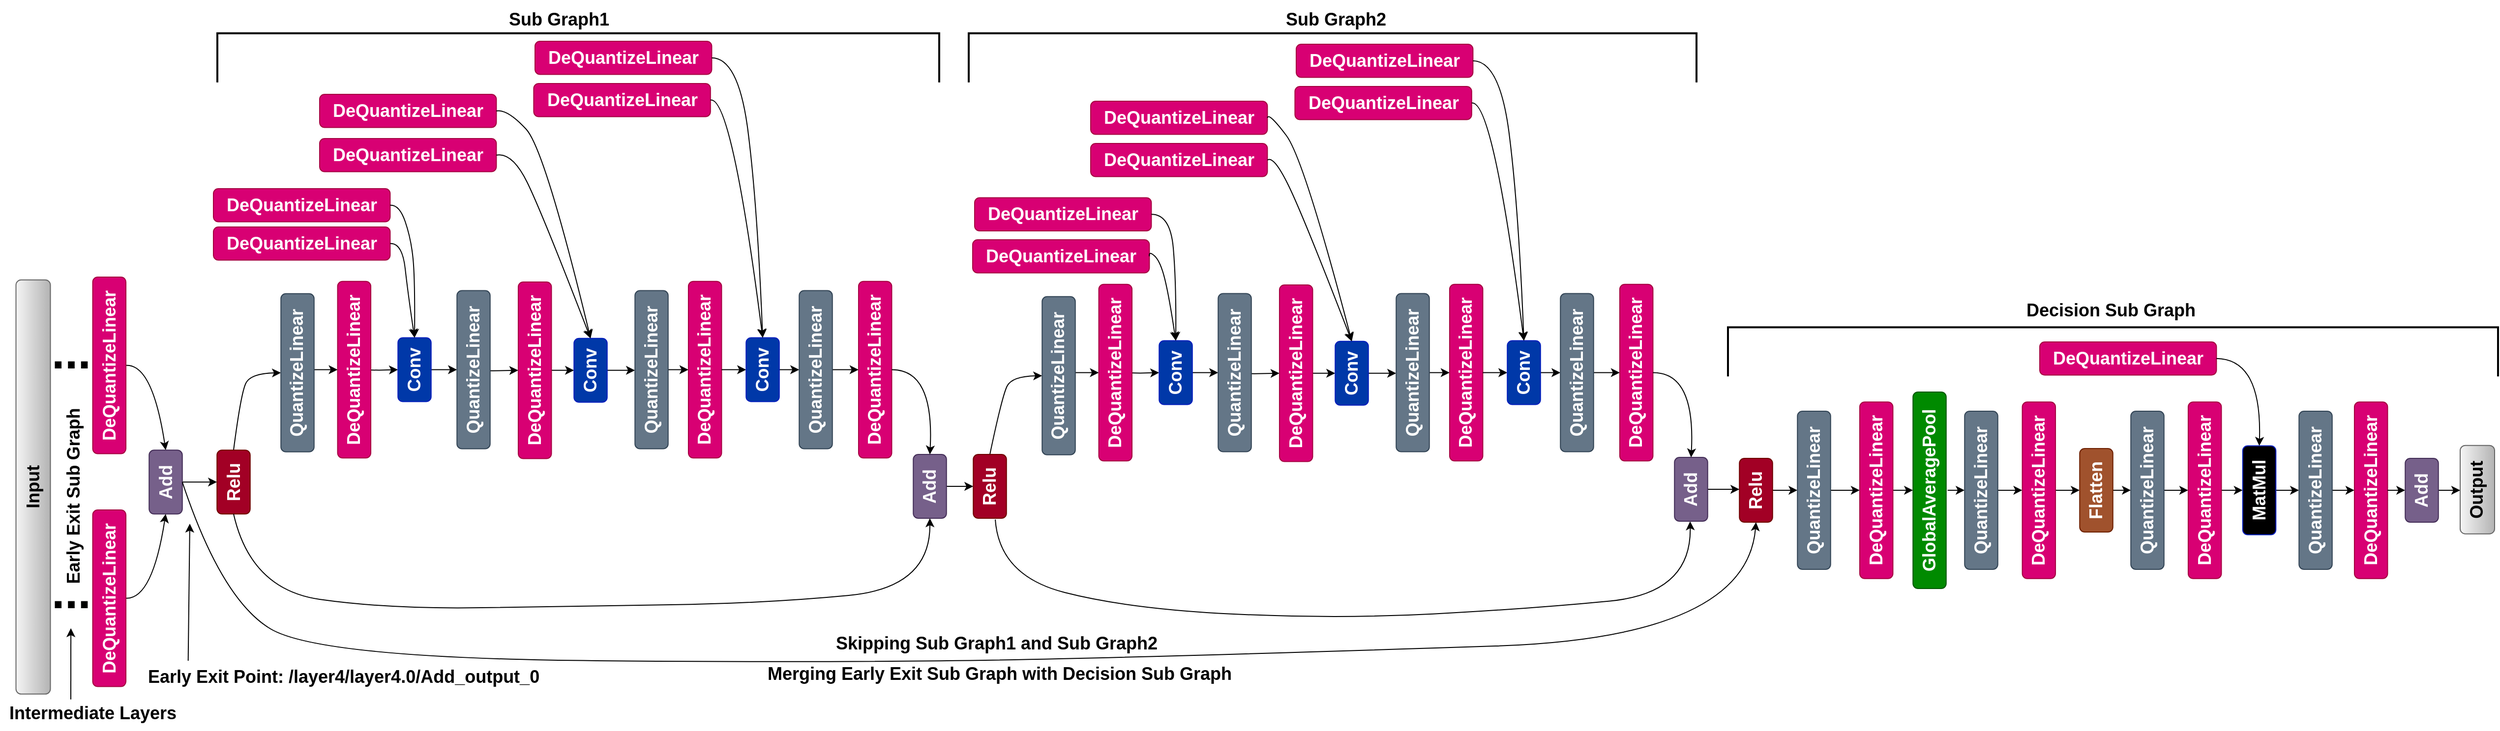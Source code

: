 <mxfile version="21.6.1" type="device">
  <diagram name="Page-1" id="0cxLK6B1qZ-80W-4j8hx">
    <mxGraphModel dx="2099" dy="1393" grid="0" gridSize="10" guides="1" tooltips="1" connect="1" arrows="1" fold="1" page="0" pageScale="1" pageWidth="850" pageHeight="1100" math="0" shadow="0">
      <root>
        <mxCell id="0" />
        <mxCell id="1" parent="0" />
        <mxCell id="Iu25lgEWChFgaFbriD92-5" value="" style="curved=1;endArrow=classic;html=1;rounded=0;fontSize=14;fontStyle=1;exitX=1;exitY=0.5;exitDx=0;exitDy=0;entryX=0.5;entryY=0;entryDx=0;entryDy=0;" parent="1" source="WK32DhDvXuLAIViGbRyr-48" target="HEd6Ybi1qfZsTUwNIPrC-7" edge="1">
          <mxGeometry width="50" height="50" relative="1" as="geometry">
            <mxPoint x="255" y="230" as="sourcePoint" />
            <mxPoint x="292.5" y="186.26" as="targetPoint" />
            <Array as="points">
              <mxPoint x="260" y="210" />
              <mxPoint x="270" y="190" />
            </Array>
          </mxGeometry>
        </mxCell>
        <mxCell id="Iu25lgEWChFgaFbriD92-103" value="&lt;font style=&quot;font-size: 18px;&quot;&gt;Output&lt;/font&gt;" style="rounded=1;whiteSpace=wrap;html=1;fillColor=#f5f5f5;gradientColor=#b3b3b3;strokeColor=#666666;fontSize=14;fontStyle=1;rotation=-90;" parent="1" vertex="1">
          <mxGeometry x="2489.0" y="290.85" width="90" height="35" as="geometry" />
        </mxCell>
        <mxCell id="Iu25lgEWChFgaFbriD92-110" value="" style="strokeWidth=2;html=1;shape=mxgraph.flowchart.annotation_1;align=left;pointerEvents=1;direction=south;fontSize=14;fontStyle=1" parent="1" vertex="1">
          <mxGeometry x="236" y="-156.13" width="734" height="50" as="geometry" />
        </mxCell>
        <mxCell id="Iu25lgEWChFgaFbriD92-111" value="&lt;font style=&quot;font-size: 18px;&quot;&gt;Decision Sub Graph&lt;/font&gt;" style="text;html=1;align=center;verticalAlign=middle;resizable=0;points=[];autosize=1;strokeColor=none;fillColor=none;fontSize=14;fontStyle=1" parent="1" vertex="1">
          <mxGeometry x="2061" y="106" width="200" height="40" as="geometry" />
        </mxCell>
        <mxCell id="Iu25lgEWChFgaFbriD92-118" value="&lt;font style=&quot;font-size: 18px;&quot;&gt;Early Exit Point:&amp;nbsp;/layer4/layer4.0/Add_output_0&lt;/font&gt;" style="text;html=1;align=center;verticalAlign=middle;resizable=0;points=[];autosize=1;strokeColor=none;fillColor=none;fontSize=14;fontStyle=1;rotation=0;" parent="1" vertex="1">
          <mxGeometry x="156" y="482" width="416" height="34" as="geometry" />
        </mxCell>
        <mxCell id="Iu25lgEWChFgaFbriD92-123" value="&lt;font style=&quot;font-size: 18px;&quot;&gt;Sub Graph1&lt;/font&gt;" style="text;html=1;align=center;verticalAlign=middle;resizable=0;points=[];autosize=1;strokeColor=none;fillColor=none;fontSize=14;fontStyle=1" parent="1" vertex="1">
          <mxGeometry x="518" y="-190" width="130" height="40" as="geometry" />
        </mxCell>
        <mxCell id="Iu25lgEWChFgaFbriD92-125" value="&lt;font style=&quot;font-size: 18px;&quot;&gt;Skipping Sub Graph1 and Sub Graph2&lt;/font&gt;" style="text;html=1;align=center;verticalAlign=middle;resizable=0;points=[];autosize=1;strokeColor=none;fillColor=none;fontSize=14;fontStyle=1;rotation=0;" parent="1" vertex="1">
          <mxGeometry x="853" y="445" width="350" height="40" as="geometry" />
        </mxCell>
        <mxCell id="Iu25lgEWChFgaFbriD92-127" value="&lt;font style=&quot;font-size: 18px;&quot;&gt;Merging Early Exit Sub Graph with Decision Sub Graph&lt;/font&gt;" style="text;html=1;align=center;verticalAlign=middle;resizable=0;points=[];autosize=1;strokeColor=none;fillColor=none;fontSize=14;fontStyle=1;rotation=0;" parent="1" vertex="1">
          <mxGeometry x="781" y="476" width="500" height="40" as="geometry" />
        </mxCell>
        <mxCell id="Iu25lgEWChFgaFbriD92-145" value="&lt;font style=&quot;font-size: 48px;&quot;&gt;...&lt;/font&gt;" style="text;html=1;align=center;verticalAlign=middle;resizable=0;points=[];autosize=1;strokeColor=none;fillColor=none;fontSize=14;fontStyle=1" parent="1" vertex="1">
          <mxGeometry x="57" y="133.12" width="60" height="70" as="geometry" />
        </mxCell>
        <mxCell id="Iu25lgEWChFgaFbriD92-146" value="&lt;font style=&quot;font-size: 48px;&quot;&gt;...&lt;/font&gt;" style="text;html=1;align=center;verticalAlign=middle;resizable=0;points=[];autosize=1;strokeColor=none;fillColor=none;fontSize=14;fontStyle=1" parent="1" vertex="1">
          <mxGeometry x="57" y="377" width="60" height="70" as="geometry" />
        </mxCell>
        <mxCell id="Iu25lgEWChFgaFbriD92-147" value="&lt;font style=&quot;font-size: 18px;&quot;&gt;Early Exit Sub Graph&lt;/font&gt;" style="text;html=1;align=center;verticalAlign=middle;resizable=0;points=[];autosize=1;strokeColor=none;fillColor=none;fontSize=14;fontStyle=1;rotation=-90;" parent="1" vertex="1">
          <mxGeometry x="-10" y="295.24" width="200" height="40" as="geometry" />
        </mxCell>
        <mxCell id="WK32DhDvXuLAIViGbRyr-26" style="edgeStyle=orthogonalEdgeStyle;rounded=0;orthogonalLoop=1;jettySize=auto;html=1;exitX=0.5;exitY=1;exitDx=0;exitDy=0;entryX=0.5;entryY=0;entryDx=0;entryDy=0;" parent="1" target="HEd6Ybi1qfZsTUwNIPrC-8" edge="1">
          <mxGeometry relative="1" as="geometry">
            <mxPoint x="345.63" y="186.25" as="targetPoint" />
            <mxPoint x="326.24" y="186.26" as="sourcePoint" />
          </mxGeometry>
        </mxCell>
        <mxCell id="WK32DhDvXuLAIViGbRyr-40" style="edgeStyle=orthogonalEdgeStyle;rounded=0;orthogonalLoop=1;jettySize=auto;html=1;exitX=0.5;exitY=1;exitDx=0;exitDy=0;entryX=0.5;entryY=0;entryDx=0;entryDy=0;" parent="1" target="HEd6Ybi1qfZsTUwNIPrC-14" edge="1">
          <mxGeometry relative="1" as="geometry">
            <mxPoint x="489.37" y="186.88" as="sourcePoint" />
            <mxPoint x="505.63" y="186.88" as="targetPoint" />
          </mxGeometry>
        </mxCell>
        <mxCell id="HEd6Ybi1qfZsTUwNIPrC-84" style="edgeStyle=orthogonalEdgeStyle;rounded=0;orthogonalLoop=1;jettySize=auto;html=1;exitX=0.5;exitY=1;exitDx=0;exitDy=0;entryX=0.5;entryY=0;entryDx=0;entryDy=0;" parent="1" source="WK32DhDvXuLAIViGbRyr-46" target="HEd6Ybi1qfZsTUwNIPrC-93" edge="1">
          <mxGeometry relative="1" as="geometry">
            <mxPoint x="1008.93" y="305.0" as="targetPoint" />
          </mxGeometry>
        </mxCell>
        <mxCell id="WK32DhDvXuLAIViGbRyr-46" value="&lt;b&gt;&lt;font style=&quot;font-size: 18px;&quot;&gt;Add&lt;/font&gt;&lt;/b&gt;" style="rounded=1;whiteSpace=wrap;html=1;fillColor=#76608a;fontColor=#ffffff;strokeColor=#432D57;rotation=-90;" parent="1" vertex="1">
          <mxGeometry x="928" y="288.13" width="65" height="33.74" as="geometry" />
        </mxCell>
        <mxCell id="WK32DhDvXuLAIViGbRyr-48" value="&lt;b&gt;&lt;font style=&quot;font-size: 18px;&quot;&gt;Relu&lt;/font&gt;&lt;/b&gt;" style="rounded=1;whiteSpace=wrap;html=1;fillColor=#a20025;fontColor=#ffffff;strokeColor=#6F0000;rotation=-90;" parent="1" vertex="1">
          <mxGeometry x="220" y="283.74" width="65" height="33.74" as="geometry" />
        </mxCell>
        <mxCell id="WK32DhDvXuLAIViGbRyr-152" style="edgeStyle=orthogonalEdgeStyle;rounded=0;orthogonalLoop=1;jettySize=auto;html=1;exitX=0.5;exitY=1;exitDx=0;exitDy=0;entryX=0.5;entryY=0;entryDx=0;entryDy=0;" parent="1" target="WK32DhDvXuLAIViGbRyr-151" edge="1">
          <mxGeometry relative="1" as="geometry">
            <mxPoint x="379.37" y="186.25" as="sourcePoint" />
          </mxGeometry>
        </mxCell>
        <mxCell id="WK32DhDvXuLAIViGbRyr-52" style="edgeStyle=orthogonalEdgeStyle;rounded=0;orthogonalLoop=1;jettySize=auto;html=1;exitX=0.5;exitY=1;exitDx=0;exitDy=0;entryX=0.5;entryY=0;entryDx=0;entryDy=0;" parent="1" source="WK32DhDvXuLAIViGbRyr-51" target="WK32DhDvXuLAIViGbRyr-48" edge="1">
          <mxGeometry relative="1" as="geometry" />
        </mxCell>
        <mxCell id="WK32DhDvXuLAIViGbRyr-51" value="&lt;b&gt;&lt;font style=&quot;font-size: 18px;&quot;&gt;Add&lt;/font&gt;&lt;/b&gt;" style="rounded=1;whiteSpace=wrap;html=1;fillColor=#76608a;fontColor=#ffffff;strokeColor=#432D57;rotation=-90;" parent="1" vertex="1">
          <mxGeometry x="151" y="283.74" width="65" height="33.74" as="geometry" />
        </mxCell>
        <mxCell id="WK32DhDvXuLAIViGbRyr-60" value="" style="curved=1;endArrow=classic;html=1;rounded=0;exitX=0;exitY=0.5;exitDx=0;exitDy=0;entryX=0;entryY=0.5;entryDx=0;entryDy=0;" parent="1" source="WK32DhDvXuLAIViGbRyr-48" target="WK32DhDvXuLAIViGbRyr-46" edge="1">
          <mxGeometry width="50" height="50" relative="1" as="geometry">
            <mxPoint x="290" y="300" as="sourcePoint" />
            <mxPoint x="340" y="250" as="targetPoint" />
            <Array as="points">
              <mxPoint x="270" y="410" />
              <mxPoint x="410" y="430" />
              <mxPoint x="599" y="427" />
              <mxPoint x="795" y="424" />
              <mxPoint x="961" y="408" />
            </Array>
          </mxGeometry>
        </mxCell>
        <mxCell id="WK32DhDvXuLAIViGbRyr-62" value="" style="curved=1;endArrow=classic;html=1;rounded=0;exitX=0.5;exitY=1;exitDx=0;exitDy=0;fontSize=14;fontStyle=1;entryX=1;entryY=0.5;entryDx=0;entryDy=0;" parent="1" source="HEd6Ybi1qfZsTUwNIPrC-5" target="WK32DhDvXuLAIViGbRyr-51" edge="1">
          <mxGeometry width="50" height="50" relative="1" as="geometry">
            <mxPoint x="93.75" y="185" as="sourcePoint" />
            <mxPoint x="179.38" y="272" as="targetPoint" />
            <Array as="points">
              <mxPoint x="170" y="180" />
            </Array>
          </mxGeometry>
        </mxCell>
        <mxCell id="WK32DhDvXuLAIViGbRyr-63" value="" style="curved=1;endArrow=classic;html=1;rounded=0;exitX=0.5;exitY=1;exitDx=0;exitDy=0;fontSize=14;fontStyle=1;entryX=0;entryY=0.5;entryDx=0;entryDy=0;" parent="1" source="HEd6Ybi1qfZsTUwNIPrC-6" target="WK32DhDvXuLAIViGbRyr-51" edge="1">
          <mxGeometry width="50" height="50" relative="1" as="geometry">
            <mxPoint x="116.87" y="423.13" as="sourcePoint" />
            <mxPoint x="167.5" y="518" as="targetPoint" />
            <Array as="points">
              <mxPoint x="170" y="420" />
            </Array>
          </mxGeometry>
        </mxCell>
        <mxCell id="WK32DhDvXuLAIViGbRyr-171" style="edgeStyle=orthogonalEdgeStyle;rounded=0;orthogonalLoop=1;jettySize=auto;html=1;exitX=0.5;exitY=1;exitDx=0;exitDy=0;entryX=0.5;entryY=0;entryDx=0;entryDy=0;" parent="1" source="HEd6Ybi1qfZsTUwNIPrC-130" target="fZ6NRJgR68uMExAAuXyF-1" edge="1">
          <mxGeometry relative="1" as="geometry">
            <mxPoint x="1926" y="306.98" as="sourcePoint" />
            <mxPoint x="1961.63" y="308.98" as="targetPoint" />
          </mxGeometry>
        </mxCell>
        <mxCell id="HEd6Ybi1qfZsTUwNIPrC-129" style="edgeStyle=orthogonalEdgeStyle;rounded=0;orthogonalLoop=1;jettySize=auto;html=1;exitX=0.5;exitY=1;exitDx=0;exitDy=0;entryX=0.5;entryY=0;entryDx=0;entryDy=0;" parent="1" source="WK32DhDvXuLAIViGbRyr-122" target="HEd6Ybi1qfZsTUwNIPrC-128" edge="1">
          <mxGeometry relative="1" as="geometry" />
        </mxCell>
        <mxCell id="WK32DhDvXuLAIViGbRyr-122" value="&lt;b&gt;&lt;font style=&quot;font-size: 18px;&quot;&gt;Relu&lt;/font&gt;&lt;/b&gt;" style="rounded=1;whiteSpace=wrap;html=1;fillColor=#a20025;fontColor=#ffffff;strokeColor=#6F0000;rotation=-90;" parent="1" vertex="1">
          <mxGeometry x="1768" y="292.11" width="65" height="33.74" as="geometry" />
        </mxCell>
        <mxCell id="WK32DhDvXuLAIViGbRyr-145" value="" style="strokeWidth=2;html=1;shape=mxgraph.flowchart.annotation_1;align=left;pointerEvents=1;direction=south;fontSize=14;fontStyle=1" parent="1" vertex="1">
          <mxGeometry x="1772" y="143.12" width="783" height="50" as="geometry" />
        </mxCell>
        <mxCell id="WK32DhDvXuLAIViGbRyr-146" value="&lt;font style=&quot;font-size: 18px;&quot;&gt;Sub Graph2&lt;/font&gt;" style="text;html=1;align=center;verticalAlign=middle;resizable=0;points=[];autosize=1;strokeColor=none;fillColor=none;fontSize=14;fontStyle=1" parent="1" vertex="1">
          <mxGeometry x="1308" y="-190" width="130" height="40" as="geometry" />
        </mxCell>
        <mxCell id="WK32DhDvXuLAIViGbRyr-147" value="" style="strokeWidth=2;html=1;shape=mxgraph.flowchart.annotation_1;align=left;pointerEvents=1;direction=south;fontSize=14;fontStyle=1" parent="1" vertex="1">
          <mxGeometry x="1000" y="-156.13" width="740" height="50" as="geometry" />
        </mxCell>
        <mxCell id="WK32DhDvXuLAIViGbRyr-148" value="" style="curved=1;endArrow=classic;html=1;rounded=0;exitX=0.5;exitY=1;exitDx=0;exitDy=0;entryX=0;entryY=0.5;entryDx=0;entryDy=0;" parent="1" source="WK32DhDvXuLAIViGbRyr-51" target="WK32DhDvXuLAIViGbRyr-122" edge="1">
          <mxGeometry width="50" height="50" relative="1" as="geometry">
            <mxPoint x="360" y="440" as="sourcePoint" />
            <mxPoint x="410" y="390" as="targetPoint" />
            <Array as="points">
              <mxPoint x="240" y="420" />
              <mxPoint x="340" y="480" />
              <mxPoint x="903" y="485" />
              <mxPoint x="1280" y="476" />
              <mxPoint x="1791" y="459" />
            </Array>
          </mxGeometry>
        </mxCell>
        <mxCell id="WK32DhDvXuLAIViGbRyr-154" style="edgeStyle=orthogonalEdgeStyle;rounded=0;orthogonalLoop=1;jettySize=auto;html=1;exitX=0.5;exitY=1;exitDx=0;exitDy=0;entryX=0.5;entryY=0;entryDx=0;entryDy=0;" parent="1" source="WK32DhDvXuLAIViGbRyr-151" target="HEd6Ybi1qfZsTUwNIPrC-13" edge="1">
          <mxGeometry relative="1" as="geometry">
            <mxPoint x="455.63" y="186.88" as="targetPoint" />
          </mxGeometry>
        </mxCell>
        <mxCell id="WK32DhDvXuLAIViGbRyr-151" value="&lt;b&gt;&lt;font style=&quot;font-size: 18px;&quot;&gt;Conv&lt;/font&gt;&lt;/b&gt;" style="rounded=1;whiteSpace=wrap;html=1;fillColor=#0038A8;fontColor=#ffffff;strokeColor=#001DBC;rotation=-90;" parent="1" vertex="1">
          <mxGeometry x="404" y="169.38" width="65" height="33.74" as="geometry" />
        </mxCell>
        <mxCell id="HEd6Ybi1qfZsTUwNIPrC-147" style="edgeStyle=orthogonalEdgeStyle;rounded=0;orthogonalLoop=1;jettySize=auto;html=1;exitX=0.5;exitY=1;exitDx=0;exitDy=0;entryX=0.5;entryY=0;entryDx=0;entryDy=0;" parent="1" source="WK32DhDvXuLAIViGbRyr-170" target="WK32DhDvXuLAIViGbRyr-176" edge="1">
          <mxGeometry relative="1" as="geometry" />
        </mxCell>
        <mxCell id="WK32DhDvXuLAIViGbRyr-170" value="&lt;b&gt;&lt;font style=&quot;font-size: 18px;&quot;&gt;QuantizeLinear&lt;/font&gt;&lt;/b&gt;" style="rounded=1;whiteSpace=wrap;html=1;fillColor=#647687;fontColor=#ffffff;strokeColor=#314354;rotation=-90;" parent="1" vertex="1">
          <mxGeometry x="2118" y="292.11" width="161" height="33.74" as="geometry" />
        </mxCell>
        <mxCell id="fZ6NRJgR68uMExAAuXyF-8" style="edgeStyle=orthogonalEdgeStyle;rounded=0;orthogonalLoop=1;jettySize=auto;html=1;exitX=0.5;exitY=1;exitDx=0;exitDy=0;entryX=0.5;entryY=0;entryDx=0;entryDy=0;" parent="1" source="WK32DhDvXuLAIViGbRyr-176" target="WK32DhDvXuLAIViGbRyr-184" edge="1">
          <mxGeometry relative="1" as="geometry" />
        </mxCell>
        <mxCell id="WK32DhDvXuLAIViGbRyr-176" value="&lt;b&gt;&lt;font style=&quot;font-size: 18px;&quot;&gt;DeQuantizeLinear&lt;/font&gt;&lt;/b&gt;" style="rounded=1;whiteSpace=wrap;html=1;rotation=-90;fillColor=#d80073;strokeColor=#A50040;fontColor=#ffffff;" parent="1" vertex="1">
          <mxGeometry x="2167" y="292.11" width="179.7" height="33.74" as="geometry" />
        </mxCell>
        <mxCell id="HEd6Ybi1qfZsTUwNIPrC-151" style="edgeStyle=orthogonalEdgeStyle;rounded=0;orthogonalLoop=1;jettySize=auto;html=1;exitX=0.5;exitY=1;exitDx=0;exitDy=0;entryX=0.5;entryY=0;entryDx=0;entryDy=0;" parent="1" source="WK32DhDvXuLAIViGbRyr-184" target="HEd6Ybi1qfZsTUwNIPrC-149" edge="1">
          <mxGeometry relative="1" as="geometry" />
        </mxCell>
        <mxCell id="WK32DhDvXuLAIViGbRyr-184" value="&lt;b&gt;&lt;font style=&quot;font-size: 18px;&quot;&gt;MatMul&lt;/font&gt;&lt;/b&gt;" style="rounded=1;whiteSpace=wrap;html=1;fillColor=#000000;fontColor=#ffffff;strokeColor=#001DBC;rotation=-90;" parent="1" vertex="1">
          <mxGeometry x="2267" y="292.11" width="90.5" height="33.74" as="geometry" />
        </mxCell>
        <mxCell id="HEd6Ybi1qfZsTUwNIPrC-139" style="edgeStyle=orthogonalEdgeStyle;rounded=0;orthogonalLoop=1;jettySize=auto;html=1;exitX=0.5;exitY=1;exitDx=0;exitDy=0;entryX=0.5;entryY=0;entryDx=0;entryDy=0;" parent="1" target="HEd6Ybi1qfZsTUwNIPrC-137" edge="1">
          <mxGeometry relative="1" as="geometry">
            <mxPoint x="1995.37" y="308.98" as="sourcePoint" />
          </mxGeometry>
        </mxCell>
        <mxCell id="HEd6Ybi1qfZsTUwNIPrC-5" value="&lt;b&gt;&lt;font style=&quot;font-size: 18px;&quot;&gt;DeQuantizeLinear&lt;/font&gt;&lt;/b&gt;" style="rounded=1;whiteSpace=wrap;html=1;rotation=-90;fillColor=#d80073;strokeColor=#A50040;fontColor=#ffffff;" parent="1" vertex="1">
          <mxGeometry x="36.3" y="165" width="179.7" height="33.74" as="geometry" />
        </mxCell>
        <mxCell id="HEd6Ybi1qfZsTUwNIPrC-6" value="&lt;b&gt;&lt;font style=&quot;font-size: 18px;&quot;&gt;DeQuantizeLinear&lt;/font&gt;&lt;/b&gt;" style="rounded=1;whiteSpace=wrap;html=1;rotation=-90;fillColor=#d80073;strokeColor=#A50040;fontColor=#ffffff;" parent="1" vertex="1">
          <mxGeometry x="36.3" y="402" width="179.7" height="33.74" as="geometry" />
        </mxCell>
        <mxCell id="HEd6Ybi1qfZsTUwNIPrC-7" value="&lt;b&gt;&lt;font style=&quot;font-size: 18px;&quot;&gt;QuantizeLinear&lt;/font&gt;&lt;/b&gt;" style="rounded=1;whiteSpace=wrap;html=1;fillColor=#647687;fontColor=#ffffff;strokeColor=#314354;rotation=-90;" parent="1" vertex="1">
          <mxGeometry x="237" y="172.51" width="161" height="33.74" as="geometry" />
        </mxCell>
        <mxCell id="HEd6Ybi1qfZsTUwNIPrC-8" value="&lt;b&gt;&lt;font style=&quot;font-size: 18px;&quot;&gt;DeQuantizeLinear&lt;/font&gt;&lt;/b&gt;" style="rounded=1;whiteSpace=wrap;html=1;rotation=-90;fillColor=#d80073;strokeColor=#A50040;fontColor=#ffffff;" parent="1" vertex="1">
          <mxGeometry x="285.3" y="169.38" width="179.7" height="33.74" as="geometry" />
        </mxCell>
        <mxCell id="HEd6Ybi1qfZsTUwNIPrC-9" value="&lt;b&gt;&lt;font style=&quot;font-size: 18px;&quot;&gt;DeQuantizeLinear&lt;/font&gt;&lt;/b&gt;" style="rounded=1;whiteSpace=wrap;html=1;rotation=0;fillColor=#d80073;strokeColor=#A50040;fontColor=#ffffff;" parent="1" vertex="1">
          <mxGeometry x="232" y="2" width="179.7" height="33.74" as="geometry" />
        </mxCell>
        <mxCell id="HEd6Ybi1qfZsTUwNIPrC-10" value="&lt;b&gt;&lt;font style=&quot;font-size: 18px;&quot;&gt;DeQuantizeLinear&lt;/font&gt;&lt;/b&gt;" style="rounded=1;whiteSpace=wrap;html=1;rotation=0;fillColor=#d80073;strokeColor=#A50040;fontColor=#ffffff;" parent="1" vertex="1">
          <mxGeometry x="232" y="41" width="179.7" height="33.74" as="geometry" />
        </mxCell>
        <mxCell id="HEd6Ybi1qfZsTUwNIPrC-11" value="" style="curved=1;endArrow=classic;html=1;rounded=0;exitX=1;exitY=0.5;exitDx=0;exitDy=0;entryX=1;entryY=0.5;entryDx=0;entryDy=0;" parent="1" source="HEd6Ybi1qfZsTUwNIPrC-9" target="WK32DhDvXuLAIViGbRyr-151" edge="1">
          <mxGeometry width="50" height="50" relative="1" as="geometry">
            <mxPoint x="634" y="148" as="sourcePoint" />
            <mxPoint x="684" y="98" as="targetPoint" />
            <Array as="points">
              <mxPoint x="421" y="18" />
              <mxPoint x="433" y="53" />
              <mxPoint x="437" y="94" />
            </Array>
          </mxGeometry>
        </mxCell>
        <mxCell id="HEd6Ybi1qfZsTUwNIPrC-12" value="" style="curved=1;endArrow=classic;html=1;rounded=0;exitX=1;exitY=0.5;exitDx=0;exitDy=0;entryX=1;entryY=0.5;entryDx=0;entryDy=0;" parent="1" source="HEd6Ybi1qfZsTUwNIPrC-10" target="WK32DhDvXuLAIViGbRyr-151" edge="1">
          <mxGeometry width="50" height="50" relative="1" as="geometry">
            <mxPoint x="634" y="148" as="sourcePoint" />
            <mxPoint x="684" y="98" as="targetPoint" />
            <Array as="points">
              <mxPoint x="424" y="57" />
              <mxPoint x="430" y="110" />
            </Array>
          </mxGeometry>
        </mxCell>
        <mxCell id="HEd6Ybi1qfZsTUwNIPrC-13" value="&lt;b&gt;&lt;font style=&quot;font-size: 18px;&quot;&gt;QuantizeLinear&lt;/font&gt;&lt;/b&gt;" style="rounded=1;whiteSpace=wrap;html=1;fillColor=#647687;fontColor=#ffffff;strokeColor=#314354;rotation=-90;" parent="1" vertex="1">
          <mxGeometry x="416" y="169.38" width="161" height="33.74" as="geometry" />
        </mxCell>
        <mxCell id="HEd6Ybi1qfZsTUwNIPrC-16" style="edgeStyle=orthogonalEdgeStyle;rounded=0;orthogonalLoop=1;jettySize=auto;html=1;exitX=0.5;exitY=1;exitDx=0;exitDy=0;entryX=0.5;entryY=0;entryDx=0;entryDy=0;" parent="1" source="HEd6Ybi1qfZsTUwNIPrC-14" target="HEd6Ybi1qfZsTUwNIPrC-15" edge="1">
          <mxGeometry relative="1" as="geometry" />
        </mxCell>
        <mxCell id="HEd6Ybi1qfZsTUwNIPrC-14" value="&lt;b&gt;&lt;font style=&quot;font-size: 18px;&quot;&gt;DeQuantizeLinear&lt;/font&gt;&lt;/b&gt;" style="rounded=1;whiteSpace=wrap;html=1;rotation=-90;fillColor=#d80073;strokeColor=#A50040;fontColor=#ffffff;" parent="1" vertex="1">
          <mxGeometry x="469" y="170.01" width="179.7" height="33.74" as="geometry" />
        </mxCell>
        <mxCell id="HEd6Ybi1qfZsTUwNIPrC-30" style="edgeStyle=orthogonalEdgeStyle;rounded=0;orthogonalLoop=1;jettySize=auto;html=1;exitX=0.5;exitY=1;exitDx=0;exitDy=0;entryX=0.5;entryY=0;entryDx=0;entryDy=0;" parent="1" source="HEd6Ybi1qfZsTUwNIPrC-15" target="HEd6Ybi1qfZsTUwNIPrC-29" edge="1">
          <mxGeometry relative="1" as="geometry" />
        </mxCell>
        <mxCell id="HEd6Ybi1qfZsTUwNIPrC-15" value="&lt;b&gt;&lt;font style=&quot;font-size: 18px;&quot;&gt;Conv&lt;/font&gt;&lt;/b&gt;" style="rounded=1;whiteSpace=wrap;html=1;fillColor=#0038A8;fontColor=#ffffff;strokeColor=#001DBC;rotation=-90;" parent="1" vertex="1">
          <mxGeometry x="583" y="170.01" width="65" height="33.74" as="geometry" />
        </mxCell>
        <mxCell id="HEd6Ybi1qfZsTUwNIPrC-25" value="&lt;b&gt;&lt;font style=&quot;font-size: 18px;&quot;&gt;DeQuantizeLinear&lt;/font&gt;&lt;/b&gt;" style="rounded=1;whiteSpace=wrap;html=1;rotation=0;fillColor=#d80073;strokeColor=#A50040;fontColor=#ffffff;" parent="1" vertex="1">
          <mxGeometry x="340" y="-94" width="179.7" height="33.74" as="geometry" />
        </mxCell>
        <mxCell id="HEd6Ybi1qfZsTUwNIPrC-26" value="&lt;b&gt;&lt;font style=&quot;font-size: 18px;&quot;&gt;DeQuantizeLinear&lt;/font&gt;&lt;/b&gt;" style="rounded=1;whiteSpace=wrap;html=1;rotation=0;fillColor=#d80073;strokeColor=#A50040;fontColor=#ffffff;" parent="1" vertex="1">
          <mxGeometry x="340" y="-49" width="179.7" height="33.74" as="geometry" />
        </mxCell>
        <mxCell id="HEd6Ybi1qfZsTUwNIPrC-27" value="" style="curved=1;endArrow=classic;html=1;rounded=0;exitX=1;exitY=0.5;exitDx=0;exitDy=0;entryX=1;entryY=0.5;entryDx=0;entryDy=0;" parent="1" source="HEd6Ybi1qfZsTUwNIPrC-25" target="HEd6Ybi1qfZsTUwNIPrC-15" edge="1">
          <mxGeometry width="50" height="50" relative="1" as="geometry">
            <mxPoint x="814" y="148" as="sourcePoint" />
            <mxPoint x="598" y="154" as="targetPoint" />
            <Array as="points">
              <mxPoint x="531" y="-79" />
              <mxPoint x="569" y="-38" />
            </Array>
          </mxGeometry>
        </mxCell>
        <mxCell id="HEd6Ybi1qfZsTUwNIPrC-28" value="" style="curved=1;endArrow=classic;html=1;rounded=0;exitX=1;exitY=0.5;exitDx=0;exitDy=0;entryX=1;entryY=0.5;entryDx=0;entryDy=0;" parent="1" source="HEd6Ybi1qfZsTUwNIPrC-26" target="HEd6Ybi1qfZsTUwNIPrC-15" edge="1">
          <mxGeometry width="50" height="50" relative="1" as="geometry">
            <mxPoint x="814" y="148" as="sourcePoint" />
            <mxPoint x="598" y="154" as="targetPoint" />
            <Array as="points">
              <mxPoint x="536" y="-35" />
              <mxPoint x="566" y="26" />
            </Array>
          </mxGeometry>
        </mxCell>
        <mxCell id="HEd6Ybi1qfZsTUwNIPrC-32" style="edgeStyle=orthogonalEdgeStyle;rounded=0;orthogonalLoop=1;jettySize=auto;html=1;exitX=0.5;exitY=1;exitDx=0;exitDy=0;entryX=0.5;entryY=0;entryDx=0;entryDy=0;" parent="1" source="HEd6Ybi1qfZsTUwNIPrC-29" target="HEd6Ybi1qfZsTUwNIPrC-31" edge="1">
          <mxGeometry relative="1" as="geometry" />
        </mxCell>
        <mxCell id="HEd6Ybi1qfZsTUwNIPrC-29" value="&lt;b&gt;&lt;font style=&quot;font-size: 18px;&quot;&gt;QuantizeLinear&lt;/font&gt;&lt;/b&gt;" style="rounded=1;whiteSpace=wrap;html=1;fillColor=#647687;fontColor=#ffffff;strokeColor=#314354;rotation=-90;" parent="1" vertex="1">
          <mxGeometry x="597" y="169.38" width="161" height="33.74" as="geometry" />
        </mxCell>
        <mxCell id="HEd6Ybi1qfZsTUwNIPrC-31" value="&lt;b&gt;&lt;font style=&quot;font-size: 18px;&quot;&gt;DeQuantizeLinear&lt;/font&gt;&lt;/b&gt;" style="rounded=1;whiteSpace=wrap;html=1;rotation=-90;fillColor=#d80073;strokeColor=#A50040;fontColor=#ffffff;" parent="1" vertex="1">
          <mxGeometry x="642" y="169.38" width="179.7" height="33.74" as="geometry" />
        </mxCell>
        <mxCell id="HEd6Ybi1qfZsTUwNIPrC-34" value="" style="endArrow=classic;html=1;rounded=0;exitX=0.5;exitY=1;exitDx=0;exitDy=0;entryX=0.5;entryY=0;entryDx=0;entryDy=0;" parent="1" source="HEd6Ybi1qfZsTUwNIPrC-31" target="HEd6Ybi1qfZsTUwNIPrC-35" edge="1">
          <mxGeometry width="50" height="50" relative="1" as="geometry">
            <mxPoint x="634" y="160" as="sourcePoint" />
            <mxPoint x="744" y="186" as="targetPoint" />
          </mxGeometry>
        </mxCell>
        <mxCell id="HEd6Ybi1qfZsTUwNIPrC-45" style="edgeStyle=orthogonalEdgeStyle;rounded=0;orthogonalLoop=1;jettySize=auto;html=1;exitX=0.5;exitY=1;exitDx=0;exitDy=0;entryX=0.5;entryY=0;entryDx=0;entryDy=0;" parent="1" source="HEd6Ybi1qfZsTUwNIPrC-35" target="HEd6Ybi1qfZsTUwNIPrC-44" edge="1">
          <mxGeometry relative="1" as="geometry" />
        </mxCell>
        <mxCell id="HEd6Ybi1qfZsTUwNIPrC-35" value="&lt;b&gt;&lt;font style=&quot;font-size: 18px;&quot;&gt;Conv&lt;/font&gt;&lt;/b&gt;" style="rounded=1;whiteSpace=wrap;html=1;fillColor=#0038A8;fontColor=#ffffff;strokeColor=#001DBC;rotation=-90;" parent="1" vertex="1">
          <mxGeometry x="758" y="169.38" width="65" height="33.74" as="geometry" />
        </mxCell>
        <mxCell id="HEd6Ybi1qfZsTUwNIPrC-40" value="&lt;b&gt;&lt;font style=&quot;font-size: 18px;&quot;&gt;DeQuantizeLinear&lt;/font&gt;&lt;/b&gt;" style="rounded=1;whiteSpace=wrap;html=1;rotation=0;fillColor=#d80073;strokeColor=#A50040;fontColor=#ffffff;" parent="1" vertex="1">
          <mxGeometry x="559" y="-148" width="179.7" height="33.74" as="geometry" />
        </mxCell>
        <mxCell id="HEd6Ybi1qfZsTUwNIPrC-41" value="&lt;b&gt;&lt;font style=&quot;font-size: 18px;&quot;&gt;DeQuantizeLinear&lt;/font&gt;&lt;/b&gt;" style="rounded=1;whiteSpace=wrap;html=1;rotation=0;fillColor=#d80073;strokeColor=#A50040;fontColor=#ffffff;" parent="1" vertex="1">
          <mxGeometry x="557.7" y="-105" width="179.7" height="33.74" as="geometry" />
        </mxCell>
        <mxCell id="HEd6Ybi1qfZsTUwNIPrC-42" value="" style="curved=1;endArrow=classic;html=1;rounded=0;exitX=1;exitY=0.5;exitDx=0;exitDy=0;entryX=1;entryY=0.5;entryDx=0;entryDy=0;" parent="1" source="HEd6Ybi1qfZsTUwNIPrC-40" target="HEd6Ybi1qfZsTUwNIPrC-35" edge="1">
          <mxGeometry width="50" height="50" relative="1" as="geometry">
            <mxPoint x="1012" y="148" as="sourcePoint" />
            <mxPoint x="780" y="154" as="targetPoint" />
            <Array as="points">
              <mxPoint x="766" y="-131" />
              <mxPoint x="785" y="17" />
            </Array>
          </mxGeometry>
        </mxCell>
        <mxCell id="HEd6Ybi1qfZsTUwNIPrC-43" value="" style="curved=1;endArrow=classic;html=1;rounded=0;exitX=1;exitY=0.5;exitDx=0;exitDy=0;entryX=1;entryY=0.5;entryDx=0;entryDy=0;" parent="1" source="HEd6Ybi1qfZsTUwNIPrC-41" target="HEd6Ybi1qfZsTUwNIPrC-35" edge="1">
          <mxGeometry width="50" height="50" relative="1" as="geometry">
            <mxPoint x="1012" y="148" as="sourcePoint" />
            <mxPoint x="780" y="154" as="targetPoint" />
            <Array as="points">
              <mxPoint x="759" y="-92" />
            </Array>
          </mxGeometry>
        </mxCell>
        <mxCell id="HEd6Ybi1qfZsTUwNIPrC-47" style="edgeStyle=orthogonalEdgeStyle;rounded=0;orthogonalLoop=1;jettySize=auto;html=1;exitX=0.5;exitY=1;exitDx=0;exitDy=0;entryX=0.5;entryY=0;entryDx=0;entryDy=0;" parent="1" source="HEd6Ybi1qfZsTUwNIPrC-44" target="HEd6Ybi1qfZsTUwNIPrC-46" edge="1">
          <mxGeometry relative="1" as="geometry" />
        </mxCell>
        <mxCell id="HEd6Ybi1qfZsTUwNIPrC-44" value="&lt;b&gt;&lt;font style=&quot;font-size: 18px;&quot;&gt;QuantizeLinear&lt;/font&gt;&lt;/b&gt;" style="rounded=1;whiteSpace=wrap;html=1;fillColor=#647687;fontColor=#ffffff;strokeColor=#314354;rotation=-90;" parent="1" vertex="1">
          <mxGeometry x="764" y="169.38" width="161" height="33.74" as="geometry" />
        </mxCell>
        <mxCell id="HEd6Ybi1qfZsTUwNIPrC-46" value="&lt;b&gt;&lt;font style=&quot;font-size: 18px;&quot;&gt;DeQuantizeLinear&lt;/font&gt;&lt;/b&gt;" style="rounded=1;whiteSpace=wrap;html=1;rotation=-90;fillColor=#d80073;strokeColor=#A50040;fontColor=#ffffff;" parent="1" vertex="1">
          <mxGeometry x="815" y="169.38" width="179.7" height="33.74" as="geometry" />
        </mxCell>
        <mxCell id="HEd6Ybi1qfZsTUwNIPrC-48" value="" style="curved=1;endArrow=classic;html=1;rounded=0;exitX=0.5;exitY=1;exitDx=0;exitDy=0;fontSize=14;fontStyle=1;entryX=1;entryY=0.5;entryDx=0;entryDy=0;" parent="1" source="HEd6Ybi1qfZsTUwNIPrC-46" target="WK32DhDvXuLAIViGbRyr-46" edge="1">
          <mxGeometry width="50" height="50" relative="1" as="geometry">
            <mxPoint x="907" y="185.63" as="sourcePoint" />
            <mxPoint x="942" y="254.63" as="targetPoint" />
            <Array as="points">
              <mxPoint x="965" y="186" />
            </Array>
          </mxGeometry>
        </mxCell>
        <mxCell id="HEd6Ybi1qfZsTUwNIPrC-85" value="" style="curved=1;endArrow=classic;html=1;rounded=0;exitX=0;exitY=0.5;exitDx=0;exitDy=0;entryX=0;entryY=0.5;entryDx=0;entryDy=0;" parent="1" edge="1">
          <mxGeometry width="50" height="50" relative="1" as="geometry">
            <mxPoint x="1027" y="338.74" as="sourcePoint" />
            <mxPoint x="1733.5" y="340.63" as="targetPoint" />
            <Array as="points">
              <mxPoint x="1031" y="396" />
              <mxPoint x="1164" y="430" />
              <mxPoint x="1375" y="440" />
              <mxPoint x="1569" y="429.74" />
              <mxPoint x="1735" y="413.74" />
            </Array>
          </mxGeometry>
        </mxCell>
        <mxCell id="HEd6Ybi1qfZsTUwNIPrC-89" value="" style="curved=1;endArrow=classic;html=1;rounded=0;fontSize=14;fontStyle=1;exitX=1;exitY=0.5;exitDx=0;exitDy=0;entryX=0.5;entryY=0;entryDx=0;entryDy=0;" parent="1" source="HEd6Ybi1qfZsTUwNIPrC-93" target="HEd6Ybi1qfZsTUwNIPrC-98" edge="1">
          <mxGeometry width="50" height="50" relative="1" as="geometry">
            <mxPoint x="1029" y="233" as="sourcePoint" />
            <mxPoint x="1066.5" y="189.26" as="targetPoint" />
            <Array as="points">
              <mxPoint x="1034" y="213" />
              <mxPoint x="1044" y="193" />
            </Array>
          </mxGeometry>
        </mxCell>
        <mxCell id="HEd6Ybi1qfZsTUwNIPrC-90" style="edgeStyle=orthogonalEdgeStyle;rounded=0;orthogonalLoop=1;jettySize=auto;html=1;exitX=0.5;exitY=1;exitDx=0;exitDy=0;entryX=0.5;entryY=0;entryDx=0;entryDy=0;" parent="1" target="HEd6Ybi1qfZsTUwNIPrC-99" edge="1">
          <mxGeometry relative="1" as="geometry">
            <mxPoint x="1119.63" y="189.25" as="targetPoint" />
            <mxPoint x="1100.24" y="189.26" as="sourcePoint" />
          </mxGeometry>
        </mxCell>
        <mxCell id="HEd6Ybi1qfZsTUwNIPrC-91" style="edgeStyle=orthogonalEdgeStyle;rounded=0;orthogonalLoop=1;jettySize=auto;html=1;exitX=0.5;exitY=1;exitDx=0;exitDy=0;entryX=0.5;entryY=0;entryDx=0;entryDy=0;" parent="1" target="HEd6Ybi1qfZsTUwNIPrC-106" edge="1">
          <mxGeometry relative="1" as="geometry">
            <mxPoint x="1263.37" y="189.88" as="sourcePoint" />
            <mxPoint x="1279.63" y="189.88" as="targetPoint" />
          </mxGeometry>
        </mxCell>
        <mxCell id="HEd6Ybi1qfZsTUwNIPrC-127" style="edgeStyle=orthogonalEdgeStyle;rounded=0;orthogonalLoop=1;jettySize=auto;html=1;exitX=0.5;exitY=1;exitDx=0;exitDy=0;entryX=0.5;entryY=0;entryDx=0;entryDy=0;" parent="1" source="HEd6Ybi1qfZsTUwNIPrC-92" target="WK32DhDvXuLAIViGbRyr-122" edge="1">
          <mxGeometry relative="1" as="geometry" />
        </mxCell>
        <mxCell id="HEd6Ybi1qfZsTUwNIPrC-92" value="&lt;b&gt;&lt;font style=&quot;font-size: 18px;&quot;&gt;Add&lt;/font&gt;&lt;/b&gt;" style="rounded=1;whiteSpace=wrap;html=1;fillColor=#76608a;fontColor=#ffffff;strokeColor=#432D57;rotation=-90;" parent="1" vertex="1">
          <mxGeometry x="1702" y="291.13" width="65" height="33.74" as="geometry" />
        </mxCell>
        <mxCell id="HEd6Ybi1qfZsTUwNIPrC-93" value="&lt;b&gt;&lt;font style=&quot;font-size: 18px;&quot;&gt;Relu&lt;/font&gt;&lt;/b&gt;" style="rounded=1;whiteSpace=wrap;html=1;fillColor=#a20025;fontColor=#ffffff;strokeColor=#6F0000;rotation=-90;" parent="1" vertex="1">
          <mxGeometry x="989" y="288.13" width="65" height="33.74" as="geometry" />
        </mxCell>
        <mxCell id="HEd6Ybi1qfZsTUwNIPrC-94" style="edgeStyle=orthogonalEdgeStyle;rounded=0;orthogonalLoop=1;jettySize=auto;html=1;exitX=0.5;exitY=1;exitDx=0;exitDy=0;entryX=0.5;entryY=0;entryDx=0;entryDy=0;" parent="1" target="HEd6Ybi1qfZsTUwNIPrC-97" edge="1">
          <mxGeometry relative="1" as="geometry">
            <mxPoint x="1153.37" y="189.25" as="sourcePoint" />
          </mxGeometry>
        </mxCell>
        <mxCell id="HEd6Ybi1qfZsTUwNIPrC-96" style="edgeStyle=orthogonalEdgeStyle;rounded=0;orthogonalLoop=1;jettySize=auto;html=1;exitX=0.5;exitY=1;exitDx=0;exitDy=0;entryX=0.5;entryY=0;entryDx=0;entryDy=0;" parent="1" source="HEd6Ybi1qfZsTUwNIPrC-97" target="HEd6Ybi1qfZsTUwNIPrC-104" edge="1">
          <mxGeometry relative="1" as="geometry">
            <mxPoint x="1229.63" y="189.88" as="targetPoint" />
          </mxGeometry>
        </mxCell>
        <mxCell id="HEd6Ybi1qfZsTUwNIPrC-97" value="&lt;b&gt;&lt;font style=&quot;font-size: 18px;&quot;&gt;Conv&lt;/font&gt;&lt;/b&gt;" style="rounded=1;whiteSpace=wrap;html=1;fillColor=#0038A8;fontColor=#ffffff;strokeColor=#001DBC;rotation=-90;" parent="1" vertex="1">
          <mxGeometry x="1178" y="172.38" width="65" height="33.74" as="geometry" />
        </mxCell>
        <mxCell id="HEd6Ybi1qfZsTUwNIPrC-98" value="&lt;b&gt;&lt;font style=&quot;font-size: 18px;&quot;&gt;QuantizeLinear&lt;/font&gt;&lt;/b&gt;" style="rounded=1;whiteSpace=wrap;html=1;fillColor=#647687;fontColor=#ffffff;strokeColor=#314354;rotation=-90;" parent="1" vertex="1">
          <mxGeometry x="1011" y="175.51" width="161" height="33.74" as="geometry" />
        </mxCell>
        <mxCell id="HEd6Ybi1qfZsTUwNIPrC-99" value="&lt;b&gt;&lt;font style=&quot;font-size: 18px;&quot;&gt;DeQuantizeLinear&lt;/font&gt;&lt;/b&gt;" style="rounded=1;whiteSpace=wrap;html=1;rotation=-90;fillColor=#d80073;strokeColor=#A50040;fontColor=#ffffff;" parent="1" vertex="1">
          <mxGeometry x="1059.3" y="172.38" width="179.7" height="33.74" as="geometry" />
        </mxCell>
        <mxCell id="HEd6Ybi1qfZsTUwNIPrC-100" value="&lt;b&gt;&lt;font style=&quot;font-size: 18px;&quot;&gt;DeQuantizeLinear&lt;/font&gt;&lt;/b&gt;" style="rounded=1;whiteSpace=wrap;html=1;rotation=0;fillColor=#d80073;strokeColor=#A50040;fontColor=#ffffff;" parent="1" vertex="1">
          <mxGeometry x="1006" y="11.26" width="179.7" height="33.74" as="geometry" />
        </mxCell>
        <mxCell id="HEd6Ybi1qfZsTUwNIPrC-101" value="&lt;b&gt;&lt;font style=&quot;font-size: 18px;&quot;&gt;DeQuantizeLinear&lt;/font&gt;&lt;/b&gt;" style="rounded=1;whiteSpace=wrap;html=1;rotation=0;fillColor=#d80073;strokeColor=#A50040;fontColor=#ffffff;" parent="1" vertex="1">
          <mxGeometry x="1004" y="54.0" width="179.7" height="33.74" as="geometry" />
        </mxCell>
        <mxCell id="HEd6Ybi1qfZsTUwNIPrC-102" value="" style="curved=1;endArrow=classic;html=1;rounded=0;exitX=1;exitY=0.5;exitDx=0;exitDy=0;entryX=1;entryY=0.5;entryDx=0;entryDy=0;" parent="1" source="HEd6Ybi1qfZsTUwNIPrC-100" target="HEd6Ybi1qfZsTUwNIPrC-97" edge="1">
          <mxGeometry width="50" height="50" relative="1" as="geometry">
            <mxPoint x="1408" y="151" as="sourcePoint" />
            <mxPoint x="1458" y="101.0" as="targetPoint" />
            <Array as="points">
              <mxPoint x="1205" y="28" />
              <mxPoint x="1211" y="97.0" />
            </Array>
          </mxGeometry>
        </mxCell>
        <mxCell id="HEd6Ybi1qfZsTUwNIPrC-103" value="" style="curved=1;endArrow=classic;html=1;rounded=0;exitX=1;exitY=0.5;exitDx=0;exitDy=0;entryX=1;entryY=0.5;entryDx=0;entryDy=0;" parent="1" source="HEd6Ybi1qfZsTUwNIPrC-101" target="HEd6Ybi1qfZsTUwNIPrC-97" edge="1">
          <mxGeometry width="50" height="50" relative="1" as="geometry">
            <mxPoint x="1408" y="151" as="sourcePoint" />
            <mxPoint x="1458" y="101.0" as="targetPoint" />
            <Array as="points">
              <mxPoint x="1183" y="65.0" />
              <mxPoint x="1195" y="76" />
              <mxPoint x="1204" y="113.0" />
            </Array>
          </mxGeometry>
        </mxCell>
        <mxCell id="HEd6Ybi1qfZsTUwNIPrC-104" value="&lt;b&gt;&lt;font style=&quot;font-size: 18px;&quot;&gt;QuantizeLinear&lt;/font&gt;&lt;/b&gt;" style="rounded=1;whiteSpace=wrap;html=1;fillColor=#647687;fontColor=#ffffff;strokeColor=#314354;rotation=-90;" parent="1" vertex="1">
          <mxGeometry x="1190" y="172.38" width="161" height="33.74" as="geometry" />
        </mxCell>
        <mxCell id="HEd6Ybi1qfZsTUwNIPrC-105" style="edgeStyle=orthogonalEdgeStyle;rounded=0;orthogonalLoop=1;jettySize=auto;html=1;exitX=0.5;exitY=1;exitDx=0;exitDy=0;entryX=0.5;entryY=0;entryDx=0;entryDy=0;" parent="1" source="HEd6Ybi1qfZsTUwNIPrC-106" target="HEd6Ybi1qfZsTUwNIPrC-108" edge="1">
          <mxGeometry relative="1" as="geometry" />
        </mxCell>
        <mxCell id="HEd6Ybi1qfZsTUwNIPrC-106" value="&lt;b&gt;&lt;font style=&quot;font-size: 18px;&quot;&gt;DeQuantizeLinear&lt;/font&gt;&lt;/b&gt;" style="rounded=1;whiteSpace=wrap;html=1;rotation=-90;fillColor=#d80073;strokeColor=#A50040;fontColor=#ffffff;" parent="1" vertex="1">
          <mxGeometry x="1243" y="173.01" width="179.7" height="33.74" as="geometry" />
        </mxCell>
        <mxCell id="HEd6Ybi1qfZsTUwNIPrC-107" style="edgeStyle=orthogonalEdgeStyle;rounded=0;orthogonalLoop=1;jettySize=auto;html=1;exitX=0.5;exitY=1;exitDx=0;exitDy=0;entryX=0.5;entryY=0;entryDx=0;entryDy=0;" parent="1" source="HEd6Ybi1qfZsTUwNIPrC-108" target="HEd6Ybi1qfZsTUwNIPrC-114" edge="1">
          <mxGeometry relative="1" as="geometry" />
        </mxCell>
        <mxCell id="HEd6Ybi1qfZsTUwNIPrC-108" value="&lt;b&gt;&lt;font style=&quot;font-size: 18px;&quot;&gt;Conv&lt;/font&gt;&lt;/b&gt;" style="rounded=1;whiteSpace=wrap;html=1;fillColor=#0038A8;fontColor=#ffffff;strokeColor=#001DBC;rotation=-90;" parent="1" vertex="1">
          <mxGeometry x="1357" y="173.01" width="65" height="33.74" as="geometry" />
        </mxCell>
        <mxCell id="HEd6Ybi1qfZsTUwNIPrC-109" value="&lt;b&gt;&lt;font style=&quot;font-size: 18px;&quot;&gt;DeQuantizeLinear&lt;/font&gt;&lt;/b&gt;" style="rounded=1;whiteSpace=wrap;html=1;rotation=0;fillColor=#d80073;strokeColor=#A50040;fontColor=#ffffff;" parent="1" vertex="1">
          <mxGeometry x="1124" y="-87.0" width="179.7" height="33.74" as="geometry" />
        </mxCell>
        <mxCell id="HEd6Ybi1qfZsTUwNIPrC-110" value="&lt;b&gt;&lt;font style=&quot;font-size: 18px;&quot;&gt;DeQuantizeLinear&lt;/font&gt;&lt;/b&gt;" style="rounded=1;whiteSpace=wrap;html=1;rotation=0;fillColor=#d80073;strokeColor=#A50040;fontColor=#ffffff;" parent="1" vertex="1">
          <mxGeometry x="1124" y="-44" width="179.7" height="33.74" as="geometry" />
        </mxCell>
        <mxCell id="HEd6Ybi1qfZsTUwNIPrC-111" value="" style="curved=1;endArrow=classic;html=1;rounded=0;exitX=1;exitY=0.5;exitDx=0;exitDy=0;entryX=1;entryY=0.5;entryDx=0;entryDy=0;" parent="1" source="HEd6Ybi1qfZsTUwNIPrC-109" target="HEd6Ybi1qfZsTUwNIPrC-108" edge="1">
          <mxGeometry width="50" height="50" relative="1" as="geometry">
            <mxPoint x="1588" y="151" as="sourcePoint" />
            <mxPoint x="1372" y="157" as="targetPoint" />
            <Array as="points">
              <mxPoint x="1305" y="-76" />
              <mxPoint x="1341" y="-28" />
            </Array>
          </mxGeometry>
        </mxCell>
        <mxCell id="HEd6Ybi1qfZsTUwNIPrC-112" value="" style="curved=1;endArrow=classic;html=1;rounded=0;exitX=1;exitY=0.5;exitDx=0;exitDy=0;entryX=1;entryY=0.5;entryDx=0;entryDy=0;" parent="1" source="HEd6Ybi1qfZsTUwNIPrC-110" target="HEd6Ybi1qfZsTUwNIPrC-108" edge="1">
          <mxGeometry width="50" height="50" relative="1" as="geometry">
            <mxPoint x="1588" y="151" as="sourcePoint" />
            <mxPoint x="1372" y="157" as="targetPoint" />
            <Array as="points">
              <mxPoint x="1310" y="-32" />
              <mxPoint x="1340" y="29" />
            </Array>
          </mxGeometry>
        </mxCell>
        <mxCell id="HEd6Ybi1qfZsTUwNIPrC-113" style="edgeStyle=orthogonalEdgeStyle;rounded=0;orthogonalLoop=1;jettySize=auto;html=1;exitX=0.5;exitY=1;exitDx=0;exitDy=0;entryX=0.5;entryY=0;entryDx=0;entryDy=0;" parent="1" source="HEd6Ybi1qfZsTUwNIPrC-114" target="HEd6Ybi1qfZsTUwNIPrC-115" edge="1">
          <mxGeometry relative="1" as="geometry" />
        </mxCell>
        <mxCell id="HEd6Ybi1qfZsTUwNIPrC-114" value="&lt;b&gt;&lt;font style=&quot;font-size: 18px;&quot;&gt;QuantizeLinear&lt;/font&gt;&lt;/b&gt;" style="rounded=1;whiteSpace=wrap;html=1;fillColor=#647687;fontColor=#ffffff;strokeColor=#314354;rotation=-90;" parent="1" vertex="1">
          <mxGeometry x="1371" y="172.38" width="161" height="33.74" as="geometry" />
        </mxCell>
        <mxCell id="HEd6Ybi1qfZsTUwNIPrC-115" value="&lt;b&gt;&lt;font style=&quot;font-size: 18px;&quot;&gt;DeQuantizeLinear&lt;/font&gt;&lt;/b&gt;" style="rounded=1;whiteSpace=wrap;html=1;rotation=-90;fillColor=#d80073;strokeColor=#A50040;fontColor=#ffffff;" parent="1" vertex="1">
          <mxGeometry x="1416" y="172.38" width="179.7" height="33.74" as="geometry" />
        </mxCell>
        <mxCell id="HEd6Ybi1qfZsTUwNIPrC-116" value="" style="endArrow=classic;html=1;rounded=0;exitX=0.5;exitY=1;exitDx=0;exitDy=0;entryX=0.5;entryY=0;entryDx=0;entryDy=0;" parent="1" source="HEd6Ybi1qfZsTUwNIPrC-115" target="HEd6Ybi1qfZsTUwNIPrC-118" edge="1">
          <mxGeometry width="50" height="50" relative="1" as="geometry">
            <mxPoint x="1408" y="163" as="sourcePoint" />
            <mxPoint x="1518" y="189" as="targetPoint" />
          </mxGeometry>
        </mxCell>
        <mxCell id="HEd6Ybi1qfZsTUwNIPrC-117" style="edgeStyle=orthogonalEdgeStyle;rounded=0;orthogonalLoop=1;jettySize=auto;html=1;exitX=0.5;exitY=1;exitDx=0;exitDy=0;entryX=0.5;entryY=0;entryDx=0;entryDy=0;" parent="1" source="HEd6Ybi1qfZsTUwNIPrC-118" target="HEd6Ybi1qfZsTUwNIPrC-124" edge="1">
          <mxGeometry relative="1" as="geometry" />
        </mxCell>
        <mxCell id="HEd6Ybi1qfZsTUwNIPrC-118" value="&lt;b&gt;&lt;font style=&quot;font-size: 18px;&quot;&gt;Conv&lt;/font&gt;&lt;/b&gt;" style="rounded=1;whiteSpace=wrap;html=1;fillColor=#0038A8;fontColor=#ffffff;strokeColor=#001DBC;rotation=-90;" parent="1" vertex="1">
          <mxGeometry x="1532" y="172.38" width="65" height="33.74" as="geometry" />
        </mxCell>
        <mxCell id="HEd6Ybi1qfZsTUwNIPrC-119" value="&lt;b&gt;&lt;font style=&quot;font-size: 18px;&quot;&gt;DeQuantizeLinear&lt;/font&gt;&lt;/b&gt;" style="rounded=1;whiteSpace=wrap;html=1;rotation=0;fillColor=#d80073;strokeColor=#A50040;fontColor=#ffffff;" parent="1" vertex="1">
          <mxGeometry x="1333" y="-145" width="179.7" height="33.74" as="geometry" />
        </mxCell>
        <mxCell id="HEd6Ybi1qfZsTUwNIPrC-120" value="&lt;b&gt;&lt;font style=&quot;font-size: 18px;&quot;&gt;DeQuantizeLinear&lt;/font&gt;&lt;/b&gt;" style="rounded=1;whiteSpace=wrap;html=1;rotation=0;fillColor=#d80073;strokeColor=#A50040;fontColor=#ffffff;" parent="1" vertex="1">
          <mxGeometry x="1331.7" y="-102.0" width="179.7" height="33.74" as="geometry" />
        </mxCell>
        <mxCell id="HEd6Ybi1qfZsTUwNIPrC-121" value="" style="curved=1;endArrow=classic;html=1;rounded=0;exitX=1;exitY=0.5;exitDx=0;exitDy=0;entryX=1;entryY=0.5;entryDx=0;entryDy=0;" parent="1" source="HEd6Ybi1qfZsTUwNIPrC-119" target="HEd6Ybi1qfZsTUwNIPrC-118" edge="1">
          <mxGeometry width="50" height="50" relative="1" as="geometry">
            <mxPoint x="1786" y="151" as="sourcePoint" />
            <mxPoint x="1554" y="157" as="targetPoint" />
            <Array as="points">
              <mxPoint x="1540" y="-128" />
              <mxPoint x="1559" y="20" />
            </Array>
          </mxGeometry>
        </mxCell>
        <mxCell id="HEd6Ybi1qfZsTUwNIPrC-122" value="" style="curved=1;endArrow=classic;html=1;rounded=0;exitX=1;exitY=0.5;exitDx=0;exitDy=0;entryX=1;entryY=0.5;entryDx=0;entryDy=0;" parent="1" source="HEd6Ybi1qfZsTUwNIPrC-120" target="HEd6Ybi1qfZsTUwNIPrC-118" edge="1">
          <mxGeometry width="50" height="50" relative="1" as="geometry">
            <mxPoint x="1786" y="151" as="sourcePoint" />
            <mxPoint x="1554" y="157" as="targetPoint" />
            <Array as="points">
              <mxPoint x="1533" y="-89.0" />
            </Array>
          </mxGeometry>
        </mxCell>
        <mxCell id="HEd6Ybi1qfZsTUwNIPrC-123" style="edgeStyle=orthogonalEdgeStyle;rounded=0;orthogonalLoop=1;jettySize=auto;html=1;exitX=0.5;exitY=1;exitDx=0;exitDy=0;entryX=0.5;entryY=0;entryDx=0;entryDy=0;" parent="1" source="HEd6Ybi1qfZsTUwNIPrC-124" target="HEd6Ybi1qfZsTUwNIPrC-125" edge="1">
          <mxGeometry relative="1" as="geometry" />
        </mxCell>
        <mxCell id="HEd6Ybi1qfZsTUwNIPrC-124" value="&lt;b&gt;&lt;font style=&quot;font-size: 18px;&quot;&gt;QuantizeLinear&lt;/font&gt;&lt;/b&gt;" style="rounded=1;whiteSpace=wrap;html=1;fillColor=#647687;fontColor=#ffffff;strokeColor=#314354;rotation=-90;" parent="1" vertex="1">
          <mxGeometry x="1538" y="172.38" width="161" height="33.74" as="geometry" />
        </mxCell>
        <mxCell id="HEd6Ybi1qfZsTUwNIPrC-125" value="&lt;b&gt;&lt;font style=&quot;font-size: 18px;&quot;&gt;DeQuantizeLinear&lt;/font&gt;&lt;/b&gt;" style="rounded=1;whiteSpace=wrap;html=1;rotation=-90;fillColor=#d80073;strokeColor=#A50040;fontColor=#ffffff;" parent="1" vertex="1">
          <mxGeometry x="1589" y="172.38" width="179.7" height="33.74" as="geometry" />
        </mxCell>
        <mxCell id="HEd6Ybi1qfZsTUwNIPrC-126" value="" style="curved=1;endArrow=classic;html=1;rounded=0;exitX=0.5;exitY=1;exitDx=0;exitDy=0;fontSize=14;fontStyle=1;entryX=1;entryY=0.5;entryDx=0;entryDy=0;" parent="1" source="HEd6Ybi1qfZsTUwNIPrC-125" target="HEd6Ybi1qfZsTUwNIPrC-92" edge="1">
          <mxGeometry width="50" height="50" relative="1" as="geometry">
            <mxPoint x="1681" y="188.63" as="sourcePoint" />
            <mxPoint x="1716" y="257.63" as="targetPoint" />
            <Array as="points">
              <mxPoint x="1739" y="189" />
            </Array>
          </mxGeometry>
        </mxCell>
        <mxCell id="HEd6Ybi1qfZsTUwNIPrC-131" style="edgeStyle=orthogonalEdgeStyle;rounded=0;orthogonalLoop=1;jettySize=auto;html=1;exitX=0.5;exitY=1;exitDx=0;exitDy=0;entryX=0.5;entryY=0;entryDx=0;entryDy=0;" parent="1" source="HEd6Ybi1qfZsTUwNIPrC-128" target="HEd6Ybi1qfZsTUwNIPrC-130" edge="1">
          <mxGeometry relative="1" as="geometry" />
        </mxCell>
        <mxCell id="HEd6Ybi1qfZsTUwNIPrC-128" value="&lt;b&gt;&lt;font style=&quot;font-size: 18px;&quot;&gt;QuantizeLinear&lt;/font&gt;&lt;/b&gt;" style="rounded=1;whiteSpace=wrap;html=1;fillColor=#647687;fontColor=#ffffff;strokeColor=#314354;rotation=-90;" parent="1" vertex="1">
          <mxGeometry x="1779" y="292.11" width="161" height="33.74" as="geometry" />
        </mxCell>
        <mxCell id="HEd6Ybi1qfZsTUwNIPrC-130" value="&lt;b&gt;&lt;font style=&quot;font-size: 18px;&quot;&gt;DeQuantizeLinear&lt;/font&gt;&lt;/b&gt;" style="rounded=1;whiteSpace=wrap;html=1;rotation=-90;fillColor=#d80073;strokeColor=#A50040;fontColor=#ffffff;" parent="1" vertex="1">
          <mxGeometry x="1833" y="292.11" width="179.7" height="33.74" as="geometry" />
        </mxCell>
        <mxCell id="HEd6Ybi1qfZsTUwNIPrC-136" style="edgeStyle=orthogonalEdgeStyle;rounded=0;orthogonalLoop=1;jettySize=auto;html=1;exitX=0.5;exitY=1;exitDx=0;exitDy=0;entryX=0.5;entryY=0;entryDx=0;entryDy=0;" parent="1" source="HEd6Ybi1qfZsTUwNIPrC-137" target="HEd6Ybi1qfZsTUwNIPrC-138" edge="1">
          <mxGeometry relative="1" as="geometry" />
        </mxCell>
        <mxCell id="HEd6Ybi1qfZsTUwNIPrC-137" value="&lt;b&gt;&lt;font style=&quot;font-size: 18px;&quot;&gt;QuantizeLinear&lt;/font&gt;&lt;/b&gt;" style="rounded=1;whiteSpace=wrap;html=1;fillColor=#647687;fontColor=#ffffff;strokeColor=#314354;rotation=-90;" parent="1" vertex="1">
          <mxGeometry x="1949" y="292.11" width="161" height="33.74" as="geometry" />
        </mxCell>
        <mxCell id="HEd6Ybi1qfZsTUwNIPrC-141" style="edgeStyle=orthogonalEdgeStyle;rounded=0;orthogonalLoop=1;jettySize=auto;html=1;exitX=0.5;exitY=1;exitDx=0;exitDy=0;entryX=0.5;entryY=0;entryDx=0;entryDy=0;" parent="1" source="HEd6Ybi1qfZsTUwNIPrC-138" target="fZ6NRJgR68uMExAAuXyF-2" edge="1">
          <mxGeometry relative="1" as="geometry">
            <mxPoint x="2128.63" y="308.98" as="targetPoint" />
          </mxGeometry>
        </mxCell>
        <mxCell id="HEd6Ybi1qfZsTUwNIPrC-138" value="&lt;b&gt;&lt;font style=&quot;font-size: 18px;&quot;&gt;DeQuantizeLinear&lt;/font&gt;&lt;/b&gt;" style="rounded=1;whiteSpace=wrap;html=1;rotation=-90;fillColor=#d80073;strokeColor=#A50040;fontColor=#ffffff;" parent="1" vertex="1">
          <mxGeometry x="1998.3" y="292.11" width="179.7" height="33.74" as="geometry" />
        </mxCell>
        <mxCell id="HEd6Ybi1qfZsTUwNIPrC-146" style="edgeStyle=orthogonalEdgeStyle;rounded=0;orthogonalLoop=1;jettySize=auto;html=1;exitX=0.5;exitY=1;exitDx=0;exitDy=0;entryX=0.5;entryY=0;entryDx=0;entryDy=0;" parent="1" target="WK32DhDvXuLAIViGbRyr-170" edge="1">
          <mxGeometry relative="1" as="geometry">
            <mxPoint x="2162.37" y="308.98" as="sourcePoint" />
          </mxGeometry>
        </mxCell>
        <mxCell id="HEd6Ybi1qfZsTUwNIPrC-148" style="edgeStyle=orthogonalEdgeStyle;rounded=0;orthogonalLoop=1;jettySize=auto;html=1;exitX=0.5;exitY=1;exitDx=0;exitDy=0;entryX=0.5;entryY=0;entryDx=0;entryDy=0;" parent="1" source="HEd6Ybi1qfZsTUwNIPrC-149" target="HEd6Ybi1qfZsTUwNIPrC-150" edge="1">
          <mxGeometry relative="1" as="geometry" />
        </mxCell>
        <mxCell id="HEd6Ybi1qfZsTUwNIPrC-149" value="&lt;b&gt;&lt;font style=&quot;font-size: 18px;&quot;&gt;QuantizeLinear&lt;/font&gt;&lt;/b&gt;" style="rounded=1;whiteSpace=wrap;html=1;fillColor=#647687;fontColor=#ffffff;strokeColor=#314354;rotation=-90;" parent="1" vertex="1">
          <mxGeometry x="2289" y="292.11" width="161" height="33.74" as="geometry" />
        </mxCell>
        <mxCell id="HEd6Ybi1qfZsTUwNIPrC-152" style="edgeStyle=orthogonalEdgeStyle;rounded=0;orthogonalLoop=1;jettySize=auto;html=1;exitX=0.5;exitY=1;exitDx=0;exitDy=0;entryX=0.5;entryY=0;entryDx=0;entryDy=0;" parent="1" source="fZ6NRJgR68uMExAAuXyF-4" target="Iu25lgEWChFgaFbriD92-103" edge="1">
          <mxGeometry relative="1" as="geometry" />
        </mxCell>
        <mxCell id="HEd6Ybi1qfZsTUwNIPrC-150" value="&lt;b&gt;&lt;font style=&quot;font-size: 18px;&quot;&gt;DeQuantizeLinear&lt;/font&gt;&lt;/b&gt;" style="rounded=1;whiteSpace=wrap;html=1;rotation=-90;fillColor=#d80073;strokeColor=#A50040;fontColor=#ffffff;" parent="1" vertex="1">
          <mxGeometry x="2336" y="292.11" width="179.7" height="33.74" as="geometry" />
        </mxCell>
        <mxCell id="HEd6Ybi1qfZsTUwNIPrC-156" value="&lt;font style=&quot;font-size: 18px;&quot;&gt;Input&lt;/font&gt;" style="rounded=1;whiteSpace=wrap;html=1;fillColor=#f5f5f5;gradientColor=#b3b3b3;strokeColor=#666666;fontSize=14;fontStyle=1;rotation=-90;" parent="1" vertex="1">
          <mxGeometry x="-162" y="288.13" width="421.5" height="35" as="geometry" />
        </mxCell>
        <mxCell id="HEd6Ybi1qfZsTUwNIPrC-159" value="" style="endArrow=classic;html=1;rounded=0;entryX=0.501;entryY=1.034;entryDx=0;entryDy=0;entryPerimeter=0;exitX=0.383;exitY=0.086;exitDx=0;exitDy=0;exitPerimeter=0;" parent="1" source="HEd6Ybi1qfZsTUwNIPrC-161" target="Iu25lgEWChFgaFbriD92-146" edge="1">
          <mxGeometry width="50" height="50" relative="1" as="geometry">
            <mxPoint x="51" y="515" as="sourcePoint" />
            <mxPoint x="555" y="265" as="targetPoint" />
          </mxGeometry>
        </mxCell>
        <mxCell id="HEd6Ybi1qfZsTUwNIPrC-161" value="&lt;font style=&quot;font-size: 18px;&quot;&gt;Intermediate Layers&lt;/font&gt;" style="text;html=1;align=center;verticalAlign=middle;resizable=0;points=[];autosize=1;strokeColor=none;fillColor=none;fontSize=14;fontStyle=1;rotation=0;" parent="1" vertex="1">
          <mxGeometry x="15" y="519" width="188" height="34" as="geometry" />
        </mxCell>
        <mxCell id="fZ6NRJgR68uMExAAuXyF-1" value="&lt;b&gt;&lt;font style=&quot;font-size: 18px;&quot;&gt;GlobalAveragePool&lt;/font&gt;&lt;/b&gt;" style="rounded=1;whiteSpace=wrap;html=1;fillColor=#008a00;strokeColor=#005700;rotation=-90;fontColor=#ffffff;" parent="1" vertex="1">
          <mxGeometry x="1877" y="292.11" width="200" height="33.74" as="geometry" />
        </mxCell>
        <mxCell id="fZ6NRJgR68uMExAAuXyF-2" value="&lt;b&gt;&lt;font style=&quot;font-size: 18px;&quot;&gt;Flatten&lt;/font&gt;&lt;/b&gt;" style="rounded=1;whiteSpace=wrap;html=1;fillColor=#a0522d;fontColor=#ffffff;strokeColor=#6D1F00;rotation=-90;" parent="1" vertex="1">
          <mxGeometry x="2104" y="292.11" width="85" height="33.74" as="geometry" />
        </mxCell>
        <mxCell id="fZ6NRJgR68uMExAAuXyF-5" value="" style="edgeStyle=orthogonalEdgeStyle;rounded=0;orthogonalLoop=1;jettySize=auto;html=1;exitX=0.5;exitY=1;exitDx=0;exitDy=0;entryX=0.5;entryY=0;entryDx=0;entryDy=0;" parent="1" source="HEd6Ybi1qfZsTUwNIPrC-150" target="fZ6NRJgR68uMExAAuXyF-4" edge="1">
          <mxGeometry relative="1" as="geometry">
            <mxPoint x="2443" y="309" as="sourcePoint" />
            <mxPoint x="2619" y="313" as="targetPoint" />
          </mxGeometry>
        </mxCell>
        <mxCell id="fZ6NRJgR68uMExAAuXyF-4" value="&lt;b&gt;&lt;font style=&quot;font-size: 18px;&quot;&gt;Add&lt;/font&gt;&lt;/b&gt;" style="rounded=1;whiteSpace=wrap;html=1;fillColor=#76608a;fontColor=#ffffff;strokeColor=#432D57;rotation=-90;" parent="1" vertex="1">
          <mxGeometry x="2445" y="292.11" width="65" height="33.74" as="geometry" />
        </mxCell>
        <mxCell id="fZ6NRJgR68uMExAAuXyF-6" value="&lt;b&gt;&lt;font style=&quot;font-size: 18px;&quot;&gt;DeQuantizeLinear&lt;/font&gt;&lt;/b&gt;" style="rounded=1;whiteSpace=wrap;html=1;rotation=0;fillColor=#d80073;strokeColor=#A50040;fontColor=#ffffff;" parent="1" vertex="1">
          <mxGeometry x="2089" y="158" width="179.7" height="33.74" as="geometry" />
        </mxCell>
        <mxCell id="fZ6NRJgR68uMExAAuXyF-7" value="" style="curved=1;endArrow=classic;html=1;rounded=0;exitX=1;exitY=0.5;exitDx=0;exitDy=0;fontSize=14;fontStyle=1;entryX=1;entryY=0.5;entryDx=0;entryDy=0;" parent="1" source="fZ6NRJgR68uMExAAuXyF-6" target="WK32DhDvXuLAIViGbRyr-184" edge="1">
          <mxGeometry width="50" height="50" relative="1" as="geometry">
            <mxPoint x="2272" y="175.51" as="sourcePoint" />
            <mxPoint x="2311" y="262.51" as="targetPoint" />
            <Array as="points">
              <mxPoint x="2315" y="175.51" />
            </Array>
          </mxGeometry>
        </mxCell>
        <mxCell id="fZ6NRJgR68uMExAAuXyF-14" value="" style="endArrow=classic;html=1;rounded=0;exitX=0.121;exitY=0.016;exitDx=0;exitDy=0;exitPerimeter=0;" parent="1" source="Iu25lgEWChFgaFbriD92-118" edge="1">
          <mxGeometry width="50" height="50" relative="1" as="geometry">
            <mxPoint x="208" y="478" as="sourcePoint" />
            <mxPoint x="208" y="343" as="targetPoint" />
          </mxGeometry>
        </mxCell>
      </root>
    </mxGraphModel>
  </diagram>
</mxfile>

